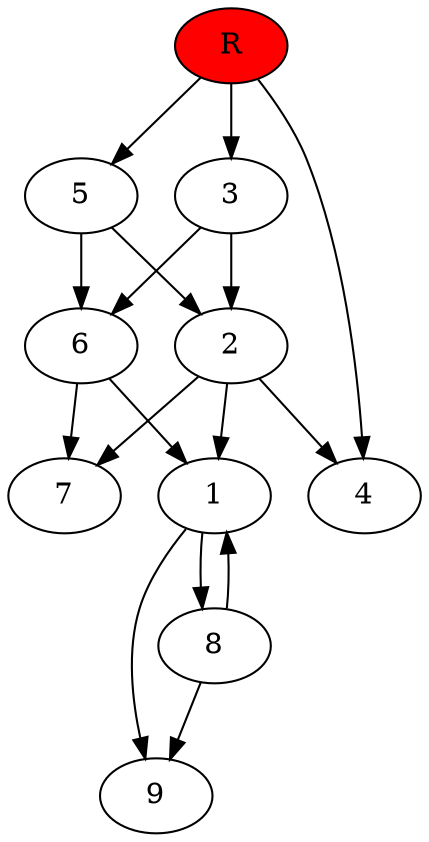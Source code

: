 digraph prb32876 {
	1
	2
	3
	4
	5
	6
	7
	8
	R [fillcolor="#ff0000" style=filled]
	1 -> 8
	1 -> 9
	2 -> 1
	2 -> 4
	2 -> 7
	3 -> 2
	3 -> 6
	5 -> 2
	5 -> 6
	6 -> 1
	6 -> 7
	8 -> 1
	8 -> 9
	R -> 3
	R -> 4
	R -> 5
}
